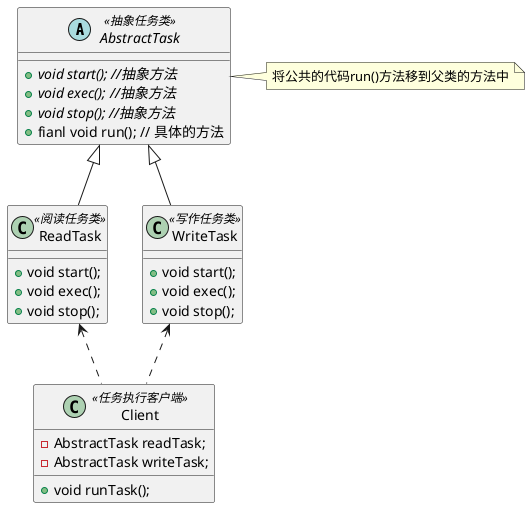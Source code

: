 @startuml
abstract class AbstractTask <<抽象任务类>>{
+ {abstract} void start(); //抽象方法
+ {abstract} void exec(); //抽象方法
+ {abstract} void stop(); //抽象方法
+ fianl void run(); // 具体的方法
}
note right
  将公共的代码run()方法移到父类的方法中
end note


class ReadTask <<阅读任务类>> {
+  void start();
+  void exec();
+  void stop();
}


class WriteTask <<写作任务类>> {
+  void start();
+  void exec();
+  void stop();
}



AbstractTask <|-- WriteTask
AbstractTask <|-- ReadTask



class Client <<任务执行客户端>>{
    - AbstractTask readTask;
    - AbstractTask writeTask;
    + void runTask();
}


WriteTask <.. Client
ReadTask <.. Client
@enduml
